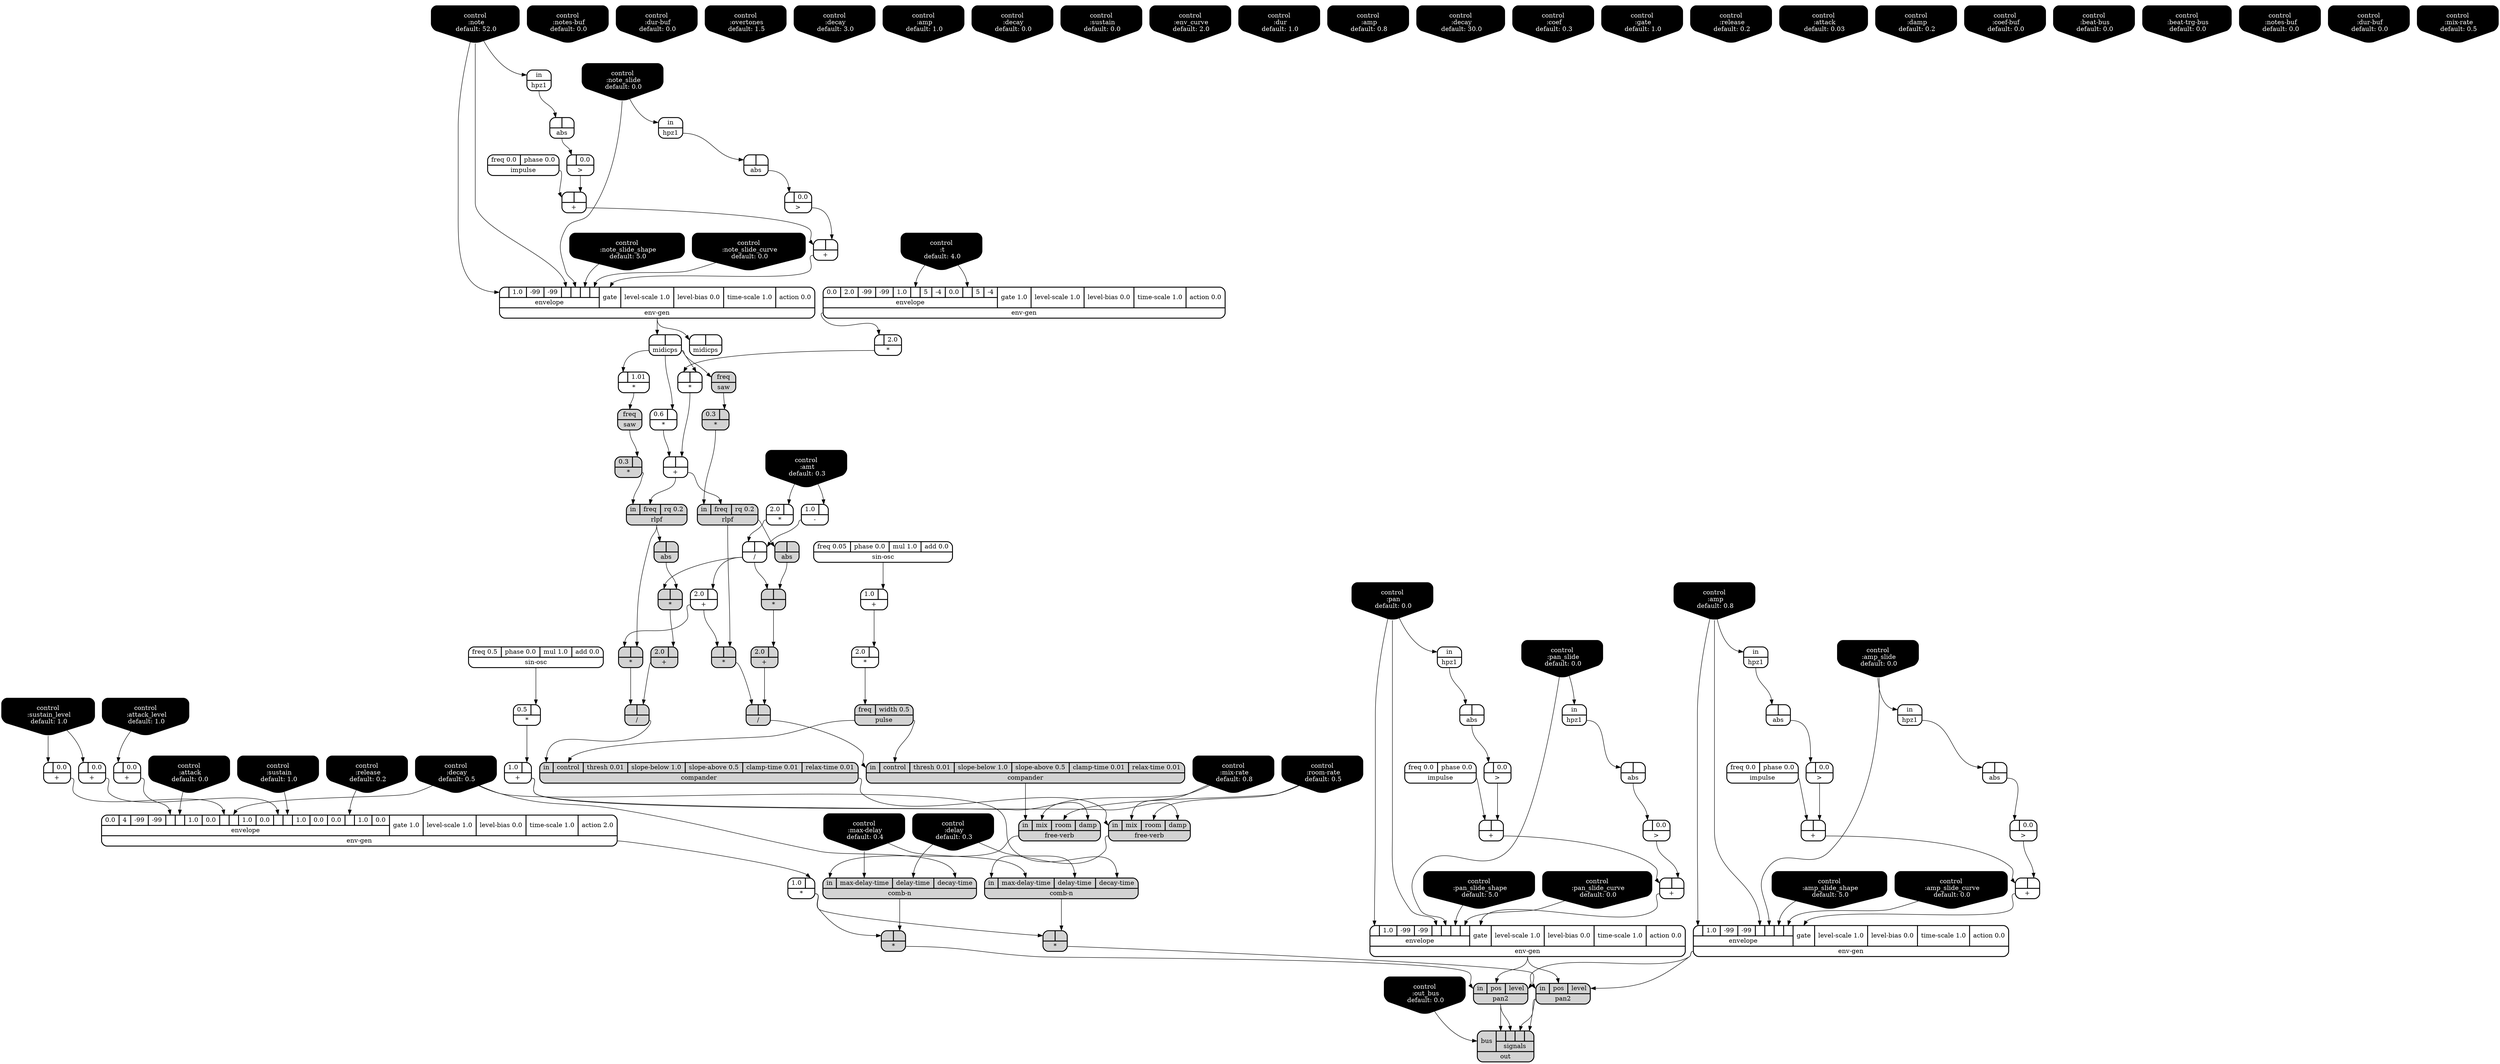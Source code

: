 digraph synthdef {
48 [label = "{{ <a> |<b> 2.0} |<__UG_NAME__>* }" style="bold, rounded" shape=record rankdir=LR];
60 [label = "{{ <a> |<b> 1.01} |<__UG_NAME__>* }" style="bold, rounded" shape=record rankdir=LR];
62 [label = "{{ <a> 0.3|<b> } |<__UG_NAME__>* }" style="filled, bold, rounded"  shape=record rankdir=LR];
63 [label = "{{ <a> 0.6|<b> } |<__UG_NAME__>* }" style="bold, rounded" shape=record rankdir=LR];
64 [label = "{{ <a> |<b> } |<__UG_NAME__>* }" style="bold, rounded" shape=record rankdir=LR];
68 [label = "{{ <a> 2.0|<b> } |<__UG_NAME__>* }" style="bold, rounded" shape=record rankdir=LR];
72 [label = "{{ <a> |<b> } |<__UG_NAME__>* }" style="filled, bold, rounded"  shape=record rankdir=LR];
73 [label = "{{ <a> |<b> } |<__UG_NAME__>* }" style="filled, bold, rounded"  shape=record rankdir=LR];
78 [label = "{{ <a> 2.0|<b> } |<__UG_NAME__>* }" style="bold, rounded" shape=record rankdir=LR];
87 [label = "{{ <a> 1.0|<b> } |<__UG_NAME__>* }" style="bold, rounded" shape=record rankdir=LR];
89 [label = "{{ <a> 0.3|<b> } |<__UG_NAME__>* }" style="filled, bold, rounded"  shape=record rankdir=LR];
91 [label = "{{ <a> |<b> } |<__UG_NAME__>* }" style="filled, bold, rounded"  shape=record rankdir=LR];
93 [label = "{{ <a> |<b> } |<__UG_NAME__>* }" style="filled, bold, rounded"  shape=record rankdir=LR];
99 [label = "{{ <a> 0.5|<b> } |<__UG_NAME__>* }" style="bold, rounded" shape=record rankdir=LR];
103 [label = "{{ <a> |<b> } |<__UG_NAME__>* }" style="filled, bold, rounded"  shape=record rankdir=LR];
124 [label = "{{ <a> |<b> } |<__UG_NAME__>* }" style="filled, bold, rounded"  shape=record rankdir=LR];
53 [label = "{{ <a> |<b> } |<__UG_NAME__>+ }" style="bold, rounded" shape=record rankdir=LR];
57 [label = "{{ <a> |<b> } |<__UG_NAME__>+ }" style="bold, rounded" shape=record rankdir=LR];
65 [label = "{{ <a> |<b> } |<__UG_NAME__>+ }" style="bold, rounded" shape=record rankdir=LR];
71 [label = "{{ <a> 2.0|<b> } |<__UG_NAME__>+ }" style="bold, rounded" shape=record rankdir=LR];
74 [label = "{{ <a> 2.0|<b> } |<__UG_NAME__>+ }" style="filled, bold, rounded"  shape=record rankdir=LR];
77 [label = "{{ <a> 1.0|<b> } |<__UG_NAME__>+ }" style="bold, rounded" shape=record rankdir=LR];
80 [label = "{{ <a> |<b> 0.0} |<__UG_NAME__>+ }" style="bold, rounded" shape=record rankdir=LR];
84 [label = "{{ <a> |<b> 0.0} |<__UG_NAME__>+ }" style="bold, rounded" shape=record rankdir=LR];
85 [label = "{{ <a> |<b> 0.0} |<__UG_NAME__>+ }" style="bold, rounded" shape=record rankdir=LR];
94 [label = "{{ <a> 2.0|<b> } |<__UG_NAME__>+ }" style="filled, bold, rounded"  shape=record rankdir=LR];
100 [label = "{{ <a> 1.0|<b> } |<__UG_NAME__>+ }" style="bold, rounded" shape=record rankdir=LR];
108 [label = "{{ <a> |<b> } |<__UG_NAME__>+ }" style="bold, rounded" shape=record rankdir=LR];
112 [label = "{{ <a> |<b> } |<__UG_NAME__>+ }" style="bold, rounded" shape=record rankdir=LR];
117 [label = "{{ <a> |<b> } |<__UG_NAME__>+ }" style="bold, rounded" shape=record rankdir=LR];
118 [label = "{{ <a> |<b> } |<__UG_NAME__>+ }" style="bold, rounded" shape=record rankdir=LR];
69 [label = "{{ <a> 1.0|<b> } |<__UG_NAME__>- }" style="bold, rounded" shape=record rankdir=LR];
70 [label = "{{ <a> |<b> } |<__UG_NAME__>/ }" style="bold, rounded" shape=record rankdir=LR];
75 [label = "{{ <a> |<b> } |<__UG_NAME__>/ }" style="filled, bold, rounded"  shape=record rankdir=LR];
95 [label = "{{ <a> |<b> } |<__UG_NAME__>/ }" style="filled, bold, rounded"  shape=record rankdir=LR];
52 [label = "{{ <a> |<b> 0.0} |<__UG_NAME__>\> }" style="bold, rounded" shape=record rankdir=LR];
56 [label = "{{ <a> |<b> 0.0} |<__UG_NAME__>\> }" style="bold, rounded" shape=record rankdir=LR];
83 [label = "{{ <a> |<b> 0.0} |<__UG_NAME__>\> }" style="bold, rounded" shape=record rankdir=LR];
107 [label = "{{ <a> |<b> 0.0} |<__UG_NAME__>\> }" style="bold, rounded" shape=record rankdir=LR];
111 [label = "{{ <a> |<b> 0.0} |<__UG_NAME__>\> }" style="bold, rounded" shape=record rankdir=LR];
116 [label = "{{ <a> |<b> 0.0} |<__UG_NAME__>\> }" style="bold, rounded" shape=record rankdir=LR];
51 [label = "{{ <a> |<b> } |<__UG_NAME__>abs }" style="bold, rounded" shape=record rankdir=LR];
55 [label = "{{ <a> |<b> } |<__UG_NAME__>abs }" style="bold, rounded" shape=record rankdir=LR];
67 [label = "{{ <a> |<b> } |<__UG_NAME__>abs }" style="filled, bold, rounded"  shape=record rankdir=LR];
82 [label = "{{ <a> |<b> } |<__UG_NAME__>abs }" style="bold, rounded" shape=record rankdir=LR];
92 [label = "{{ <a> |<b> } |<__UG_NAME__>abs }" style="filled, bold, rounded"  shape=record rankdir=LR];
106 [label = "{{ <a> |<b> } |<__UG_NAME__>abs }" style="bold, rounded" shape=record rankdir=LR];
110 [label = "{{ <a> |<b> } |<__UG_NAME__>abs }" style="bold, rounded" shape=record rankdir=LR];
115 [label = "{{ <a> |<b> } |<__UG_NAME__>abs }" style="bold, rounded" shape=record rankdir=LR];
102 [label = "{{ <in> in|<max____delay____time> max-delay-time|<delay____time> delay-time|<decay____time> decay-time} |<__UG_NAME__>comb-n }" style="filled, bold, rounded"  shape=record rankdir=LR];
123 [label = "{{ <in> in|<max____delay____time> max-delay-time|<delay____time> delay-time|<decay____time> decay-time} |<__UG_NAME__>comb-n }" style="filled, bold, rounded"  shape=record rankdir=LR];
97 [label = "{{ <in> in|<control> control|<thresh> thresh 0.01|<slope____below> slope-below 1.0|<slope____above> slope-above 0.5|<clamp____time> clamp-time 0.01|<relax____time> relax-time 0.01} |<__UG_NAME__>compander }" style="filled, bold, rounded"  shape=record rankdir=LR];
121 [label = "{{ <in> in|<control> control|<thresh> thresh 0.01|<slope____below> slope-below 1.0|<slope____above> slope-above 0.5|<clamp____time> clamp-time 0.01|<relax____time> relax-time 0.01} |<__UG_NAME__>compander }" style="filled, bold, rounded"  shape=record rankdir=LR];
0 [label = "control
 :amp
 default: 0.8" shape=invhouse style="rounded, filled, bold" fillcolor=black fontcolor=white ]; 
1 [label = "control
 :t
 default: 4.0" shape=invhouse style="rounded, filled, bold" fillcolor=black fontcolor=white ]; 
2 [label = "control
 :mix-rate
 default: 0.8" shape=invhouse style="rounded, filled, bold" fillcolor=black fontcolor=white ]; 
3 [label = "control
 :room-rate
 default: 0.5" shape=invhouse style="rounded, filled, bold" fillcolor=black fontcolor=white ]; 
4 [label = "control
 :amt
 default: 0.3" shape=invhouse style="rounded, filled, bold" fillcolor=black fontcolor=white ]; 
5 [label = "control
 :notes-buf
 default: 0.0" shape=invhouse style="rounded, filled, bold" fillcolor=black fontcolor=white ]; 
6 [label = "control
 :dur-buf
 default: 0.0" shape=invhouse style="rounded, filled, bold" fillcolor=black fontcolor=white ]; 
7 [label = "control
 :max-delay
 default: 0.4" shape=invhouse style="rounded, filled, bold" fillcolor=black fontcolor=white ]; 
8 [label = "control
 :delay
 default: 0.3" shape=invhouse style="rounded, filled, bold" fillcolor=black fontcolor=white ]; 
9 [label = "control
 :decay
 default: 0.5" shape=invhouse style="rounded, filled, bold" fillcolor=black fontcolor=white ]; 
10 [label = "control
 :overtones
 default: 1.5" shape=invhouse style="rounded, filled, bold" fillcolor=black fontcolor=white ]; 
11 [label = "control
 :decay
 default: 3.0" shape=invhouse style="rounded, filled, bold" fillcolor=black fontcolor=white ]; 
12 [label = "control
 :sustain
 default: 1.0" shape=invhouse style="rounded, filled, bold" fillcolor=black fontcolor=white ]; 
13 [label = "control
 :note
 default: 52.0" shape=invhouse style="rounded, filled, bold" fillcolor=black fontcolor=white ]; 
14 [label = "control
 :note_slide
 default: 0.0" shape=invhouse style="rounded, filled, bold" fillcolor=black fontcolor=white ]; 
15 [label = "control
 :note_slide_shape
 default: 5.0" shape=invhouse style="rounded, filled, bold" fillcolor=black fontcolor=white ]; 
16 [label = "control
 :note_slide_curve
 default: 0.0" shape=invhouse style="rounded, filled, bold" fillcolor=black fontcolor=white ]; 
17 [label = "control
 :amp
 default: 1.0" shape=invhouse style="rounded, filled, bold" fillcolor=black fontcolor=white ]; 
18 [label = "control
 :amp_slide
 default: 0.0" shape=invhouse style="rounded, filled, bold" fillcolor=black fontcolor=white ]; 
19 [label = "control
 :amp_slide_shape
 default: 5.0" shape=invhouse style="rounded, filled, bold" fillcolor=black fontcolor=white ]; 
20 [label = "control
 :amp_slide_curve
 default: 0.0" shape=invhouse style="rounded, filled, bold" fillcolor=black fontcolor=white ]; 
21 [label = "control
 :pan
 default: 0.0" shape=invhouse style="rounded, filled, bold" fillcolor=black fontcolor=white ]; 
22 [label = "control
 :pan_slide
 default: 0.0" shape=invhouse style="rounded, filled, bold" fillcolor=black fontcolor=white ]; 
23 [label = "control
 :pan_slide_shape
 default: 5.0" shape=invhouse style="rounded, filled, bold" fillcolor=black fontcolor=white ]; 
24 [label = "control
 :pan_slide_curve
 default: 0.0" shape=invhouse style="rounded, filled, bold" fillcolor=black fontcolor=white ]; 
25 [label = "control
 :attack
 default: 0.0" shape=invhouse style="rounded, filled, bold" fillcolor=black fontcolor=white ]; 
26 [label = "control
 :decay
 default: 0.0" shape=invhouse style="rounded, filled, bold" fillcolor=black fontcolor=white ]; 
27 [label = "control
 :sustain
 default: 0.0" shape=invhouse style="rounded, filled, bold" fillcolor=black fontcolor=white ]; 
28 [label = "control
 :release
 default: 0.2" shape=invhouse style="rounded, filled, bold" fillcolor=black fontcolor=white ]; 
29 [label = "control
 :attack_level
 default: 1.0" shape=invhouse style="rounded, filled, bold" fillcolor=black fontcolor=white ]; 
30 [label = "control
 :sustain_level
 default: 1.0" shape=invhouse style="rounded, filled, bold" fillcolor=black fontcolor=white ]; 
31 [label = "control
 :env_curve
 default: 2.0" shape=invhouse style="rounded, filled, bold" fillcolor=black fontcolor=white ]; 
32 [label = "control
 :out_bus
 default: 0.0" shape=invhouse style="rounded, filled, bold" fillcolor=black fontcolor=white ]; 
33 [label = "control
 :dur
 default: 1.0" shape=invhouse style="rounded, filled, bold" fillcolor=black fontcolor=white ]; 
34 [label = "control
 :amp
 default: 0.8" shape=invhouse style="rounded, filled, bold" fillcolor=black fontcolor=white ]; 
35 [label = "control
 :decay
 default: 30.0" shape=invhouse style="rounded, filled, bold" fillcolor=black fontcolor=white ]; 
36 [label = "control
 :coef
 default: 0.3" shape=invhouse style="rounded, filled, bold" fillcolor=black fontcolor=white ]; 
37 [label = "control
 :gate
 default: 1.0" shape=invhouse style="rounded, filled, bold" fillcolor=black fontcolor=white ]; 
38 [label = "control
 :release
 default: 0.2" shape=invhouse style="rounded, filled, bold" fillcolor=black fontcolor=white ]; 
39 [label = "control
 :attack
 default: 0.03" shape=invhouse style="rounded, filled, bold" fillcolor=black fontcolor=white ]; 
40 [label = "control
 :damp
 default: 0.2" shape=invhouse style="rounded, filled, bold" fillcolor=black fontcolor=white ]; 
41 [label = "control
 :coef-buf
 default: 0.0" shape=invhouse style="rounded, filled, bold" fillcolor=black fontcolor=white ]; 
42 [label = "control
 :beat-bus
 default: 0.0" shape=invhouse style="rounded, filled, bold" fillcolor=black fontcolor=white ]; 
43 [label = "control
 :beat-trg-bus
 default: 0.0" shape=invhouse style="rounded, filled, bold" fillcolor=black fontcolor=white ]; 
44 [label = "control
 :notes-buf
 default: 0.0" shape=invhouse style="rounded, filled, bold" fillcolor=black fontcolor=white ]; 
45 [label = "control
 :dur-buf
 default: 0.0" shape=invhouse style="rounded, filled, bold" fillcolor=black fontcolor=white ]; 
46 [label = "control
 :mix-rate
 default: 0.5" shape=invhouse style="rounded, filled, bold" fillcolor=black fontcolor=white ]; 
47 [label = "{{ {{0.0|2.0|-99|-99|1.0|<envelope___control___5>|5|-4|0.0|<envelope___control___9>|5|-4}|envelope}|<gate> gate 1.0|<level____scale> level-scale 1.0|<level____bias> level-bias 0.0|<time____scale> time-scale 1.0|<action> action 0.0} |<__UG_NAME__>env-gen }" style="bold, rounded" shape=record rankdir=LR];
58 [label = "{{ {{<envelope___control___0>|1.0|-99|-99|<envelope___control___4>|<envelope___control___5>|<envelope___control___6>|<envelope___control___7>}|envelope}|<gate> gate|<level____scale> level-scale 1.0|<level____bias> level-bias 0.0|<time____scale> time-scale 1.0|<action> action 0.0} |<__UG_NAME__>env-gen }" style="bold, rounded" shape=record rankdir=LR];
86 [label = "{{ {{0.0|4|-99|-99|<envelope___binary____op____u____gen___4>|<envelope___control___5>|1.0|0.0|<envelope___binary____op____u____gen___8>|<envelope___control___9>|1.0|0.0|<envelope___binary____op____u____gen___12>|<envelope___control___13>|1.0|0.0|0.0|<envelope___control___17>|1.0|0.0}|envelope}|<gate> gate 1.0|<level____scale> level-scale 1.0|<level____bias> level-bias 0.0|<time____scale> time-scale 1.0|<action> action 2.0} |<__UG_NAME__>env-gen }" style="bold, rounded" shape=record rankdir=LR];
113 [label = "{{ {{<envelope___control___0>|1.0|-99|-99|<envelope___control___4>|<envelope___control___5>|<envelope___control___6>|<envelope___control___7>}|envelope}|<gate> gate|<level____scale> level-scale 1.0|<level____bias> level-bias 0.0|<time____scale> time-scale 1.0|<action> action 0.0} |<__UG_NAME__>env-gen }" style="bold, rounded" shape=record rankdir=LR];
119 [label = "{{ {{<envelope___control___0>|1.0|-99|-99|<envelope___control___4>|<envelope___control___5>|<envelope___control___6>|<envelope___control___7>}|envelope}|<gate> gate|<level____scale> level-scale 1.0|<level____bias> level-bias 0.0|<time____scale> time-scale 1.0|<action> action 0.0} |<__UG_NAME__>env-gen }" style="bold, rounded" shape=record rankdir=LR];
101 [label = "{{ <in> in|<mix> mix|<room> room|<damp> damp} |<__UG_NAME__>free-verb }" style="filled, bold, rounded"  shape=record rankdir=LR];
122 [label = "{{ <in> in|<mix> mix|<room> room|<damp> damp} |<__UG_NAME__>free-verb }" style="filled, bold, rounded"  shape=record rankdir=LR];
50 [label = "{{ <in> in} |<__UG_NAME__>hpz1 }" style="bold, rounded" shape=record rankdir=LR];
54 [label = "{{ <in> in} |<__UG_NAME__>hpz1 }" style="bold, rounded" shape=record rankdir=LR];
81 [label = "{{ <in> in} |<__UG_NAME__>hpz1 }" style="bold, rounded" shape=record rankdir=LR];
105 [label = "{{ <in> in} |<__UG_NAME__>hpz1 }" style="bold, rounded" shape=record rankdir=LR];
109 [label = "{{ <in> in} |<__UG_NAME__>hpz1 }" style="bold, rounded" shape=record rankdir=LR];
114 [label = "{{ <in> in} |<__UG_NAME__>hpz1 }" style="bold, rounded" shape=record rankdir=LR];
49 [label = "{{ <freq> freq 0.0|<phase> phase 0.0} |<__UG_NAME__>impulse }" style="bold, rounded" shape=record rankdir=LR];
79 [label = "{{ <freq> freq 0.0|<phase> phase 0.0} |<__UG_NAME__>impulse }" style="bold, rounded" shape=record rankdir=LR];
104 [label = "{{ <freq> freq 0.0|<phase> phase 0.0} |<__UG_NAME__>impulse }" style="bold, rounded" shape=record rankdir=LR];
59 [label = "{{ <a> |<b> } |<__UG_NAME__>midicps }" style="bold, rounded" shape=record rankdir=LR];
127 [label = "{{ <a> |<b> } |<__UG_NAME__>midicps }" style="bold, rounded" shape=record rankdir=LR];
126 [label = "{{ <bus> bus|{{<signals___pan2___0>|<signals___pan2___1>|<signals___pan2___2>|<signals___pan2___3>}|signals}} |<__UG_NAME__>out }" style="filled, bold, rounded"  shape=record rankdir=LR];
120 [label = "{{ <in> in|<pos> pos|<level> level} |<__UG_NAME__>pan2 }" style="filled, bold, rounded"  shape=record rankdir=LR];
125 [label = "{{ <in> in|<pos> pos|<level> level} |<__UG_NAME__>pan2 }" style="filled, bold, rounded"  shape=record rankdir=LR];
96 [label = "{{ <freq> freq|<width> width 0.5} |<__UG_NAME__>pulse }" style="filled, bold, rounded"  shape=record rankdir=LR];
66 [label = "{{ <in> in|<freq> freq|<rq> rq 0.2} |<__UG_NAME__>rlpf }" style="filled, bold, rounded"  shape=record rankdir=LR];
90 [label = "{{ <in> in|<freq> freq|<rq> rq 0.2} |<__UG_NAME__>rlpf }" style="filled, bold, rounded"  shape=record rankdir=LR];
61 [label = "{{ <freq> freq} |<__UG_NAME__>saw }" style="filled, bold, rounded"  shape=record rankdir=LR];
88 [label = "{{ <freq> freq} |<__UG_NAME__>saw }" style="filled, bold, rounded"  shape=record rankdir=LR];
76 [label = "{{ <freq> freq 0.05|<phase> phase 0.0|<mul> mul 1.0|<add> add 0.0} |<__UG_NAME__>sin-osc }" style="bold, rounded" shape=record rankdir=LR];
98 [label = "{{ <freq> freq 0.5|<phase> phase 0.0|<mul> mul 1.0|<add> add 0.0} |<__UG_NAME__>sin-osc }" style="bold, rounded" shape=record rankdir=LR];

47:__UG_NAME__ -> 48:a ;
59:__UG_NAME__ -> 60:a ;
61:__UG_NAME__ -> 62:b ;
59:__UG_NAME__ -> 63:b ;
59:__UG_NAME__ -> 64:b ;
48:__UG_NAME__ -> 64:a ;
4:__UG_NAME__ -> 68:b ;
66:__UG_NAME__ -> 72:b ;
71:__UG_NAME__ -> 72:a ;
67:__UG_NAME__ -> 73:b ;
70:__UG_NAME__ -> 73:a ;
77:__UG_NAME__ -> 78:b ;
86:__UG_NAME__ -> 87:b ;
88:__UG_NAME__ -> 89:b ;
90:__UG_NAME__ -> 91:b ;
71:__UG_NAME__ -> 91:a ;
92:__UG_NAME__ -> 93:b ;
70:__UG_NAME__ -> 93:a ;
98:__UG_NAME__ -> 99:b ;
102:__UG_NAME__ -> 103:b ;
87:__UG_NAME__ -> 103:a ;
123:__UG_NAME__ -> 124:b ;
87:__UG_NAME__ -> 124:a ;
52:__UG_NAME__ -> 53:b ;
49:__UG_NAME__ -> 53:a ;
56:__UG_NAME__ -> 57:b ;
53:__UG_NAME__ -> 57:a ;
64:__UG_NAME__ -> 65:b ;
63:__UG_NAME__ -> 65:a ;
70:__UG_NAME__ -> 71:b ;
73:__UG_NAME__ -> 74:b ;
76:__UG_NAME__ -> 77:b ;
30:__UG_NAME__ -> 80:a ;
29:__UG_NAME__ -> 84:a ;
30:__UG_NAME__ -> 85:a ;
93:__UG_NAME__ -> 94:b ;
99:__UG_NAME__ -> 100:b ;
107:__UG_NAME__ -> 108:b ;
104:__UG_NAME__ -> 108:a ;
111:__UG_NAME__ -> 112:b ;
108:__UG_NAME__ -> 112:a ;
116:__UG_NAME__ -> 117:b ;
79:__UG_NAME__ -> 117:a ;
83:__UG_NAME__ -> 118:b ;
117:__UG_NAME__ -> 118:a ;
4:__UG_NAME__ -> 69:b ;
69:__UG_NAME__ -> 70:b ;
68:__UG_NAME__ -> 70:a ;
74:__UG_NAME__ -> 75:b ;
72:__UG_NAME__ -> 75:a ;
94:__UG_NAME__ -> 95:b ;
91:__UG_NAME__ -> 95:a ;
51:__UG_NAME__ -> 52:a ;
55:__UG_NAME__ -> 56:a ;
82:__UG_NAME__ -> 83:a ;
106:__UG_NAME__ -> 107:a ;
110:__UG_NAME__ -> 111:a ;
115:__UG_NAME__ -> 116:a ;
50:__UG_NAME__ -> 51:a ;
54:__UG_NAME__ -> 55:a ;
66:__UG_NAME__ -> 67:a ;
81:__UG_NAME__ -> 82:a ;
90:__UG_NAME__ -> 92:a ;
105:__UG_NAME__ -> 106:a ;
109:__UG_NAME__ -> 110:a ;
114:__UG_NAME__ -> 115:a ;
9:__UG_NAME__ -> 102:decay____time ;
8:__UG_NAME__ -> 102:delay____time ;
7:__UG_NAME__ -> 102:max____delay____time ;
101:__UG_NAME__ -> 102:in ;
9:__UG_NAME__ -> 123:decay____time ;
8:__UG_NAME__ -> 123:delay____time ;
7:__UG_NAME__ -> 123:max____delay____time ;
122:__UG_NAME__ -> 123:in ;
96:__UG_NAME__ -> 97:control ;
95:__UG_NAME__ -> 97:in ;
96:__UG_NAME__ -> 121:control ;
75:__UG_NAME__ -> 121:in ;
1:__UG_NAME__ -> 47:envelope___control___5 ;
1:__UG_NAME__ -> 47:envelope___control___9 ;
57:__UG_NAME__ -> 58:gate ;
13:__UG_NAME__ -> 58:envelope___control___0 ;
13:__UG_NAME__ -> 58:envelope___control___4 ;
14:__UG_NAME__ -> 58:envelope___control___5 ;
15:__UG_NAME__ -> 58:envelope___control___6 ;
16:__UG_NAME__ -> 58:envelope___control___7 ;
84:__UG_NAME__ -> 86:envelope___binary____op____u____gen___4 ;
25:__UG_NAME__ -> 86:envelope___control___5 ;
85:__UG_NAME__ -> 86:envelope___binary____op____u____gen___8 ;
9:__UG_NAME__ -> 86:envelope___control___9 ;
80:__UG_NAME__ -> 86:envelope___binary____op____u____gen___12 ;
12:__UG_NAME__ -> 86:envelope___control___13 ;
28:__UG_NAME__ -> 86:envelope___control___17 ;
112:__UG_NAME__ -> 113:gate ;
21:__UG_NAME__ -> 113:envelope___control___0 ;
21:__UG_NAME__ -> 113:envelope___control___4 ;
22:__UG_NAME__ -> 113:envelope___control___5 ;
23:__UG_NAME__ -> 113:envelope___control___6 ;
24:__UG_NAME__ -> 113:envelope___control___7 ;
118:__UG_NAME__ -> 119:gate ;
0:__UG_NAME__ -> 119:envelope___control___0 ;
0:__UG_NAME__ -> 119:envelope___control___4 ;
18:__UG_NAME__ -> 119:envelope___control___5 ;
19:__UG_NAME__ -> 119:envelope___control___6 ;
20:__UG_NAME__ -> 119:envelope___control___7 ;
100:__UG_NAME__ -> 101:damp ;
3:__UG_NAME__ -> 101:room ;
2:__UG_NAME__ -> 101:mix ;
97:__UG_NAME__ -> 101:in ;
100:__UG_NAME__ -> 122:damp ;
3:__UG_NAME__ -> 122:room ;
2:__UG_NAME__ -> 122:mix ;
121:__UG_NAME__ -> 122:in ;
13:__UG_NAME__ -> 50:in ;
14:__UG_NAME__ -> 54:in ;
18:__UG_NAME__ -> 81:in ;
21:__UG_NAME__ -> 105:in ;
22:__UG_NAME__ -> 109:in ;
0:__UG_NAME__ -> 114:in ;
58:__UG_NAME__ -> 59:a ;
58:__UG_NAME__ -> 127:a ;
120:__UG_NAME__ -> 126:signals___pan2___0 ;
120:__UG_NAME__ -> 126:signals___pan2___1 ;
125:__UG_NAME__ -> 126:signals___pan2___2 ;
125:__UG_NAME__ -> 126:signals___pan2___3 ;
32:__UG_NAME__ -> 126:bus ;
119:__UG_NAME__ -> 120:level ;
113:__UG_NAME__ -> 120:pos ;
103:__UG_NAME__ -> 120:in ;
119:__UG_NAME__ -> 125:level ;
113:__UG_NAME__ -> 125:pos ;
124:__UG_NAME__ -> 125:in ;
78:__UG_NAME__ -> 96:freq ;
65:__UG_NAME__ -> 66:freq ;
62:__UG_NAME__ -> 66:in ;
65:__UG_NAME__ -> 90:freq ;
89:__UG_NAME__ -> 90:in ;
60:__UG_NAME__ -> 61:freq ;
59:__UG_NAME__ -> 88:freq ;

}